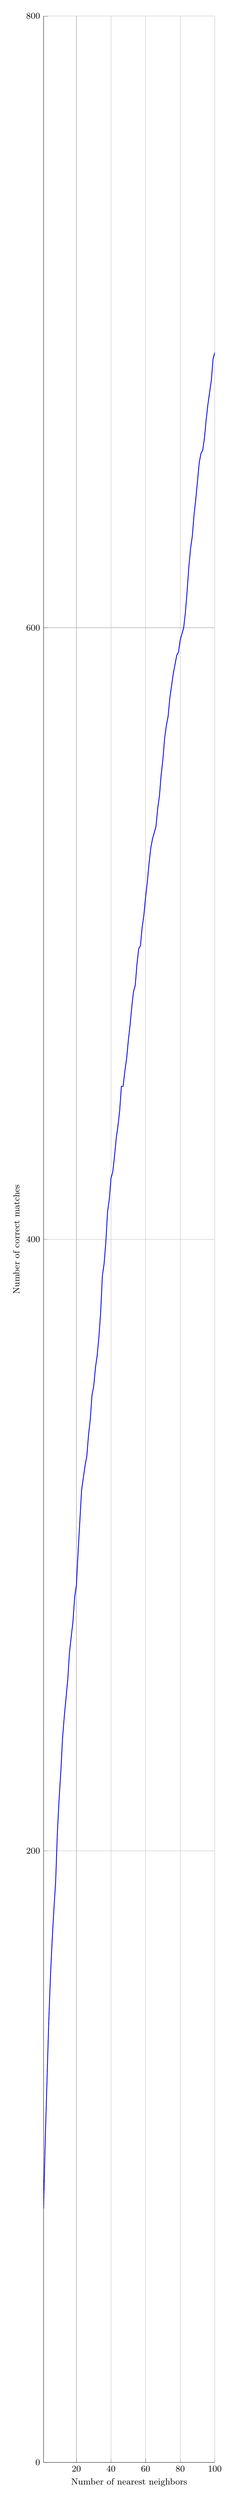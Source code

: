 % This file was created by matlab2tikz.
%
%The latest updates can be retrieved from
%  http://www.mathworks.com/matlabcentral/fileexchange/22022-matlab2tikz-matlab2tikz
%where you can also make suggestions and rate matlab2tikz.
%
\begin{tikzpicture}

\begin{axis}[%
width=.5\linewidth,
height=.15\textheight,
scale only axis,
unbounded coords=jump,
grid = major,
xmin=1,
xmax=100,
xlabel style={font=\color{white!15!black}},
xlabel={Number of nearest neighbors},
ymin=0,
ymax=800,
ytick={ 0,200 ,  400,  600, 800},
ylabel style={font=\color{white!15!black}},
label style={font=\small},
tick label style={font=\small},
ylabel={Number of correct matches},
ylabel near ticks,
label style={font=\small},
tick label style={font=\small},
axis background/.style={fill=white},
axis x line*=bottom,
axis y line*=left
]
\addplot [color=blue,thick, forget plot]
  table[row sep=crcr]{%
	 1    83  \\
     2   106  \\
     3   125  \\
     4   144  \\
     5   159  \\
     6   171  \\
     7   181  \\
     8   190  \\
     9   206  \\
    10   217  \\
    11   226  \\
    12   237  \\
    13   244  \\
    14   250  \\
    15   256  \\
    16   265  \\
    17   270  \\
    18   275  \\
    19   283  \\
    20   287  \\
    21   298  \\
    22   308  \\
    23   318  \\
    24   322  \\
    25   326  \\
    26   329  \\
    27   336  \\
    28   341  \\
    29   349  \\
    30   352  \\
    31   358  \\
    32   362  \\
    33   368  \\
    34   376  \\
    35   388  \\
    36   392  \\
    37   399  \\
    38   409  \\
    39   413  \\
    40   420  \\
    41   422  \\
    42   427  \\
    43   433  \\
    44   437  \\
    45   442  \\
    46   450  \\
    47   450  \\
    48   455  \\
    49   459  \\
    50   465  \\
    51   470  \\
    52   476  \\
    53   481  \\
    54   483  \\
    55   490  \\
    56   495  \\
    57   496  \\
    58   502  \\
    59   506  \\
    60   512  \\
    61   517  \\
    62   523  \\
    63   528  \\
    64   531  \\
    65   533  \\
    66   535  \\
    67   541  \\
    68   545  \\
    69   552  \\
    70   557  \\
    71   564  \\
    72   568  \\
    73   571  \\
    74   577  \\
    75   581  \\
    76   585  \\
    77   588  \\
    78   591  \\
    79   592  \\
    80   596  \\
    81   598  \\
    82   600  \\
    83   605  \\
    84   612  \\
    85   620  \\
    86   626  \\
    87   630  \\
    88   637  \\
    89   642  \\
    90   648  \\
    91   654  \\
    92   657  \\
    93   658  \\
    94   662  \\
    95   668  \\
    96   673  \\
    97   677  \\
    98   681  \\
    99   688  \\
   100   690  \\
};
\end{axis}
\end{tikzpicture}%